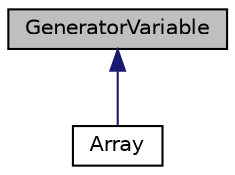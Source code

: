 digraph "GeneratorVariable"
{
 // LATEX_PDF_SIZE
  edge [fontname="Helvetica",fontsize="10",labelfontname="Helvetica",labelfontsize="10"];
  node [fontname="Helvetica",fontsize="10",shape=record];
  Node1 [label="GeneratorVariable",height=0.2,width=0.4,color="black", fillcolor="grey75", style="filled", fontcolor="black",tooltip="Abstract base class for variable generation."];
  Node1 -> Node2 [dir="back",color="midnightblue",fontsize="10",style="solid"];
  Node2 [label="Array",height=0.2,width=0.4,color="black", fillcolor="white", style="filled",URL="$classArray.html",tooltip="Class representing an array variable."];
}
